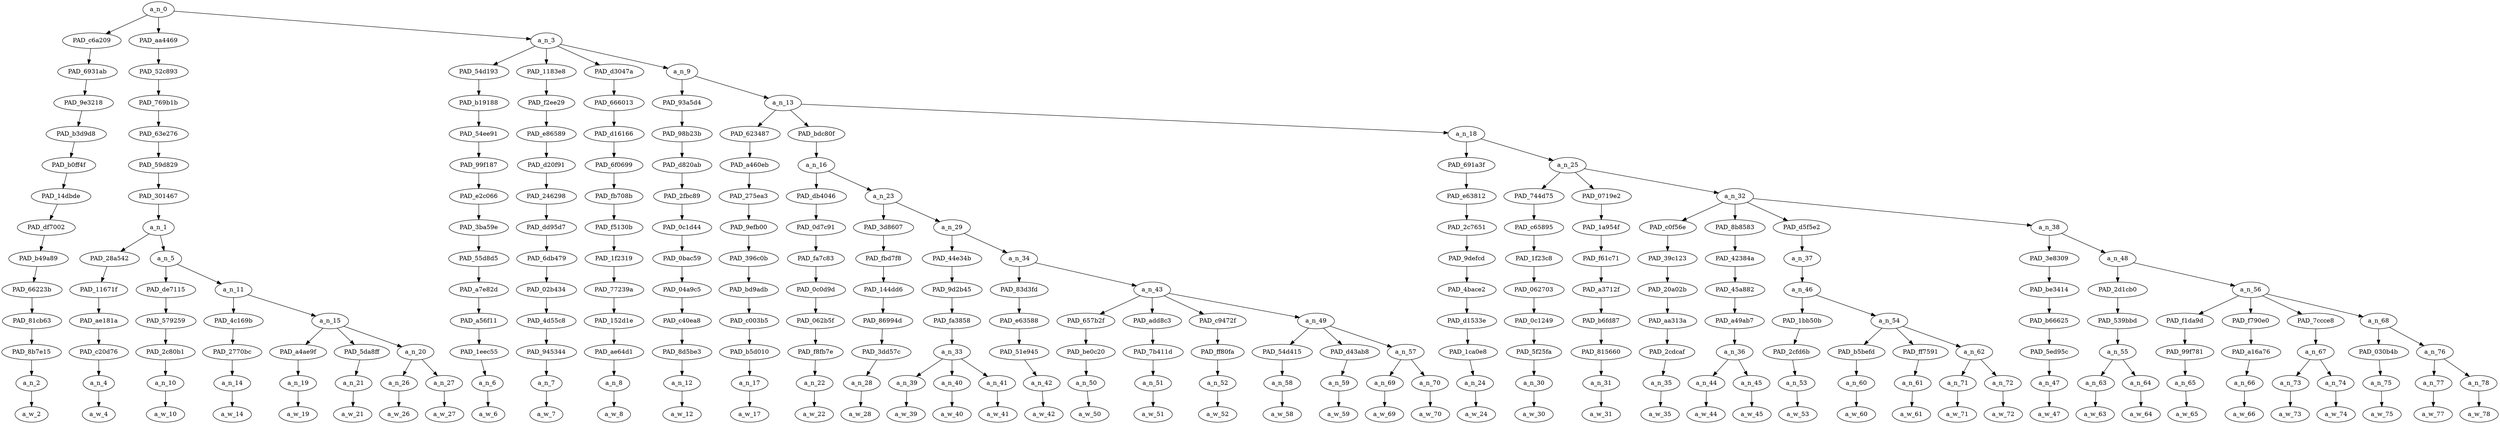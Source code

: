 strict digraph "" {
	a_n_0	[div_dir=1,
		index=0,
		level=13,
		pos="6.31541461709105,13!",
		text_span="[0, 1, 2, 3, 4, 5, 6, 7, 8, 9, 10, 11, 12, 13, 14, 15, 16, 17, 18, 19, 20, 21, 22, 23, 24, 25, 26, 27, 28, 29, 30, 31, 32, 33, 34, \
35, 36, 37, 38, 39, 40, 41, 42, 43, 44, 45, 46]",
		value=1.00000000];
	PAD_c6a209	[div_dir=1,
		index=1,
		level=12,
		pos="7.0,12!",
		text_span="[7]",
		value=0.01011405];
	a_n_0 -> PAD_c6a209;
	PAD_aa4469	[div_dir=1,
		index=0,
		level=12,
		pos="1.0625,12!",
		text_span="[0, 1, 2, 3, 4, 5, 6]",
		value=0.09661517];
	a_n_0 -> PAD_aa4469;
	a_n_3	[div_dir=1,
		index=2,
		level=12,
		pos="10.883743851273149,12!",
		text_span="[8, 9, 10, 11, 12, 13, 14, 15, 16, 17, 18, 19, 20, 21, 22, 23, 24, 25, 26, 27, 28, 29, 30, 31, 32, 33, 34, 35, 36, 37, 38, 39, 40, \
41, 42, 43, 44, 45, 46]",
		value=0.89291575];
	a_n_0 -> a_n_3;
	PAD_6931ab	[div_dir=1,
		index=1,
		level=11,
		pos="7.0,11!",
		text_span="[7]",
		value=0.01011405];
	PAD_c6a209 -> PAD_6931ab;
	PAD_9e3218	[div_dir=1,
		index=1,
		level=10,
		pos="7.0,10!",
		text_span="[7]",
		value=0.01011405];
	PAD_6931ab -> PAD_9e3218;
	PAD_b3d9d8	[div_dir=1,
		index=1,
		level=9,
		pos="7.0,9!",
		text_span="[7]",
		value=0.01011405];
	PAD_9e3218 -> PAD_b3d9d8;
	PAD_b0ff4f	[div_dir=1,
		index=1,
		level=8,
		pos="7.0,8!",
		text_span="[7]",
		value=0.01011405];
	PAD_b3d9d8 -> PAD_b0ff4f;
	PAD_14dbde	[div_dir=1,
		index=1,
		level=7,
		pos="7.0,7!",
		text_span="[7]",
		value=0.01011405];
	PAD_b0ff4f -> PAD_14dbde;
	PAD_df7002	[div_dir=1,
		index=1,
		level=6,
		pos="7.0,6!",
		text_span="[7]",
		value=0.01011405];
	PAD_14dbde -> PAD_df7002;
	PAD_b49a89	[div_dir=1,
		index=2,
		level=5,
		pos="7.0,5!",
		text_span="[7]",
		value=0.01011405];
	PAD_df7002 -> PAD_b49a89;
	PAD_66223b	[div_dir=1,
		index=3,
		level=4,
		pos="7.0,4!",
		text_span="[7]",
		value=0.01011405];
	PAD_b49a89 -> PAD_66223b;
	PAD_81cb63	[div_dir=1,
		index=4,
		level=3,
		pos="7.0,3!",
		text_span="[7]",
		value=0.01011405];
	PAD_66223b -> PAD_81cb63;
	PAD_8b7e15	[div_dir=1,
		index=6,
		level=2,
		pos="7.0,2!",
		text_span="[7]",
		value=0.01011405];
	PAD_81cb63 -> PAD_8b7e15;
	a_n_2	[div_dir=1,
		index=7,
		level=1,
		pos="7.0,1!",
		text_span="[7]",
		value=0.01011405];
	PAD_8b7e15 -> a_n_2;
	a_w_2	[div_dir=0,
		index=7,
		level=0,
		pos="7,0!",
		text_span="[7]",
		value=i];
	a_n_2 -> a_w_2;
	PAD_52c893	[div_dir=1,
		index=0,
		level=11,
		pos="1.0625,11!",
		text_span="[0, 1, 2, 3, 4, 5, 6]",
		value=0.09661517];
	PAD_aa4469 -> PAD_52c893;
	PAD_769b1b	[div_dir=1,
		index=0,
		level=10,
		pos="1.0625,10!",
		text_span="[0, 1, 2, 3, 4, 5, 6]",
		value=0.09661517];
	PAD_52c893 -> PAD_769b1b;
	PAD_63e276	[div_dir=1,
		index=0,
		level=9,
		pos="1.0625,9!",
		text_span="[0, 1, 2, 3, 4, 5, 6]",
		value=0.09661517];
	PAD_769b1b -> PAD_63e276;
	PAD_59d829	[div_dir=1,
		index=0,
		level=8,
		pos="1.0625,8!",
		text_span="[0, 1, 2, 3, 4, 5, 6]",
		value=0.09661517];
	PAD_63e276 -> PAD_59d829;
	PAD_301467	[div_dir=1,
		index=0,
		level=7,
		pos="1.0625,7!",
		text_span="[0, 1, 2, 3, 4, 5, 6]",
		value=0.09661517];
	PAD_59d829 -> PAD_301467;
	a_n_1	[div_dir=1,
		index=0,
		level=6,
		pos="1.0625,6!",
		text_span="[0, 1, 2, 3, 4, 5, 6]",
		value=0.09661517];
	PAD_301467 -> a_n_1;
	PAD_28a542	[div_dir=1,
		index=0,
		level=5,
		pos="0.0,5!",
		text_span="[0]",
		value=0.01796156];
	a_n_1 -> PAD_28a542;
	a_n_5	[div_dir=1,
		index=1,
		level=5,
		pos="2.125,5!",
		text_span="[1, 2, 3, 4, 5, 6]",
		value=0.07854945];
	a_n_1 -> a_n_5;
	PAD_11671f	[div_dir=1,
		index=0,
		level=4,
		pos="0.0,4!",
		text_span="[0]",
		value=0.01796156];
	PAD_28a542 -> PAD_11671f;
	PAD_ae181a	[div_dir=1,
		index=0,
		level=3,
		pos="0.0,3!",
		text_span="[0]",
		value=0.01796156];
	PAD_11671f -> PAD_ae181a;
	PAD_c20d76	[div_dir=1,
		index=0,
		level=2,
		pos="0.0,2!",
		text_span="[0]",
		value=0.01796156];
	PAD_ae181a -> PAD_c20d76;
	a_n_4	[div_dir=1,
		index=0,
		level=1,
		pos="0.0,1!",
		text_span="[0]",
		value=0.01796156];
	PAD_c20d76 -> a_n_4;
	a_w_4	[div_dir=0,
		index=0,
		level=0,
		pos="0,0!",
		text_span="[0]",
		value=if];
	a_n_4 -> a_w_4;
	PAD_de7115	[div_dir=1,
		index=1,
		level=4,
		pos="1.0,4!",
		text_span="[1]",
		value=0.01365808];
	a_n_5 -> PAD_de7115;
	a_n_11	[div_dir=1,
		index=2,
		level=4,
		pos="3.25,4!",
		text_span="[2, 3, 4, 5, 6]",
		value=0.06485224];
	a_n_5 -> a_n_11;
	PAD_579259	[div_dir=1,
		index=1,
		level=3,
		pos="1.0,3!",
		text_span="[1]",
		value=0.01365808];
	PAD_de7115 -> PAD_579259;
	PAD_2c80b1	[div_dir=1,
		index=1,
		level=2,
		pos="1.0,2!",
		text_span="[1]",
		value=0.01365808];
	PAD_579259 -> PAD_2c80b1;
	a_n_10	[div_dir=1,
		index=1,
		level=1,
		pos="1.0,1!",
		text_span="[1]",
		value=0.01365808];
	PAD_2c80b1 -> a_n_10;
	a_w_10	[div_dir=0,
		index=1,
		level=0,
		pos="1,0!",
		text_span="[1]",
		value=we];
	a_n_10 -> a_w_10;
	PAD_4c169b	[div_dir=-1,
		index=2,
		level=3,
		pos="2.0,3!",
		text_span="[2]",
		value=0.01074580];
	a_n_11 -> PAD_4c169b;
	a_n_15	[div_dir=1,
		index=3,
		level=3,
		pos="4.5,3!",
		text_span="[3, 4, 5, 6]",
		value=0.05408703];
	a_n_11 -> a_n_15;
	PAD_2770bc	[div_dir=-1,
		index=2,
		level=2,
		pos="2.0,2!",
		text_span="[2]",
		value=0.01074580];
	PAD_4c169b -> PAD_2770bc;
	a_n_14	[div_dir=-1,
		index=2,
		level=1,
		pos="2.0,1!",
		text_span="[2]",
		value=0.01074580];
	PAD_2770bc -> a_n_14;
	a_w_14	[div_dir=0,
		index=2,
		level=0,
		pos="2,0!",
		text_span="[2]",
		value=are];
	a_n_14 -> a_w_14;
	PAD_a4ae9f	[div_dir=-1,
		index=3,
		level=2,
		pos="3.0,2!",
		text_span="[3]",
		value=0.01058355];
	a_n_15 -> PAD_a4ae9f;
	PAD_5da8ff	[div_dir=1,
		index=5,
		level=2,
		pos="6.0,2!",
		text_span="[6]",
		value=0.01277163];
	a_n_15 -> PAD_5da8ff;
	a_n_20	[div_dir=1,
		index=4,
		level=2,
		pos="4.5,2!",
		text_span="[4, 5]",
		value=0.03069605];
	a_n_15 -> a_n_20;
	a_n_19	[div_dir=-1,
		index=3,
		level=1,
		pos="3.0,1!",
		text_span="[3]",
		value=0.01058355];
	PAD_a4ae9f -> a_n_19;
	a_w_19	[div_dir=0,
		index=3,
		level=0,
		pos="3,0!",
		text_span="[3]",
		value=being];
	a_n_19 -> a_w_19;
	a_n_21	[div_dir=1,
		index=6,
		level=1,
		pos="6.0,1!",
		text_span="[6]",
		value=0.01277163];
	PAD_5da8ff -> a_n_21;
	a_w_21	[div_dir=0,
		index=6,
		level=0,
		pos="6,0!",
		text_span="[6]",
		value=here];
	a_n_21 -> a_w_21;
	a_n_26	[div_dir=1,
		index=4,
		level=1,
		pos="4.0,1!",
		text_span="[4]",
		value=0.01516403];
	a_n_20 -> a_n_26;
	a_n_27	[div_dir=-1,
		index=5,
		level=1,
		pos="5.0,1!",
		text_span="[5]",
		value=0.01549703];
	a_n_20 -> a_n_27;
	a_w_26	[div_dir=0,
		index=4,
		level=0,
		pos="4,0!",
		text_span="[4]",
		value=brutally];
	a_n_26 -> a_w_26;
	a_w_27	[div_dir=0,
		index=5,
		level=0,
		pos="5,0!",
		text_span="[5]",
		value=honest];
	a_n_27 -> a_w_27;
	PAD_54d193	[div_dir=1,
		index=2,
		level=11,
		pos="8.0,11!",
		text_span="[8]",
		value=0.00999118];
	a_n_3 -> PAD_54d193;
	PAD_1183e8	[div_dir=-1,
		index=3,
		level=11,
		pos="9.0,11!",
		text_span="[9]",
		value=0.00921380];
	a_n_3 -> PAD_1183e8;
	PAD_d3047a	[div_dir=1,
		index=4,
		level=11,
		pos="10.0,11!",
		text_span="[10]",
		value=0.01514137];
	a_n_3 -> PAD_d3047a;
	a_n_9	[div_dir=1,
		index=5,
		level=11,
		pos="16.534975405092595,11!",
		text_span="[11, 12, 13, 14, 15, 16, 17, 18, 19, 20, 21, 22, 23, 24, 25, 26, 27, 28, 29, 30, 31, 32, 33, 34, 35, 36, 37, 38, 39, 40, 41, 42, \
43, 44, 45, 46]",
		value=0.85823149];
	a_n_3 -> a_n_9;
	PAD_b19188	[div_dir=1,
		index=2,
		level=10,
		pos="8.0,10!",
		text_span="[8]",
		value=0.00999118];
	PAD_54d193 -> PAD_b19188;
	PAD_54ee91	[div_dir=1,
		index=2,
		level=9,
		pos="8.0,9!",
		text_span="[8]",
		value=0.00999118];
	PAD_b19188 -> PAD_54ee91;
	PAD_99f187	[div_dir=1,
		index=2,
		level=8,
		pos="8.0,8!",
		text_span="[8]",
		value=0.00999118];
	PAD_54ee91 -> PAD_99f187;
	PAD_e2c066	[div_dir=1,
		index=2,
		level=7,
		pos="8.0,7!",
		text_span="[8]",
		value=0.00999118];
	PAD_99f187 -> PAD_e2c066;
	PAD_3ba59e	[div_dir=1,
		index=2,
		level=6,
		pos="8.0,6!",
		text_span="[8]",
		value=0.00999118];
	PAD_e2c066 -> PAD_3ba59e;
	PAD_55d8d5	[div_dir=1,
		index=3,
		level=5,
		pos="8.0,5!",
		text_span="[8]",
		value=0.00999118];
	PAD_3ba59e -> PAD_55d8d5;
	PAD_a7e82d	[div_dir=1,
		index=4,
		level=4,
		pos="8.0,4!",
		text_span="[8]",
		value=0.00999118];
	PAD_55d8d5 -> PAD_a7e82d;
	PAD_a56f11	[div_dir=1,
		index=5,
		level=3,
		pos="8.0,3!",
		text_span="[8]",
		value=0.00999118];
	PAD_a7e82d -> PAD_a56f11;
	PAD_1eec55	[div_dir=1,
		index=7,
		level=2,
		pos="8.0,2!",
		text_span="[8]",
		value=0.00999118];
	PAD_a56f11 -> PAD_1eec55;
	a_n_6	[div_dir=1,
		index=8,
		level=1,
		pos="8.0,1!",
		text_span="[8]",
		value=0.00999118];
	PAD_1eec55 -> a_n_6;
	a_w_6	[div_dir=0,
		index=8,
		level=0,
		pos="8,0!",
		text_span="[8]",
		value=am];
	a_n_6 -> a_w_6;
	PAD_f2ee29	[div_dir=-1,
		index=3,
		level=10,
		pos="9.0,10!",
		text_span="[9]",
		value=0.00921380];
	PAD_1183e8 -> PAD_f2ee29;
	PAD_e86589	[div_dir=-1,
		index=3,
		level=9,
		pos="9.0,9!",
		text_span="[9]",
		value=0.00921380];
	PAD_f2ee29 -> PAD_e86589;
	PAD_d20f91	[div_dir=-1,
		index=3,
		level=8,
		pos="9.0,8!",
		text_span="[9]",
		value=0.00921380];
	PAD_e86589 -> PAD_d20f91;
	PAD_246298	[div_dir=-1,
		index=3,
		level=7,
		pos="9.0,7!",
		text_span="[9]",
		value=0.00921380];
	PAD_d20f91 -> PAD_246298;
	PAD_dd95d7	[div_dir=-1,
		index=3,
		level=6,
		pos="9.0,6!",
		text_span="[9]",
		value=0.00921380];
	PAD_246298 -> PAD_dd95d7;
	PAD_6db479	[div_dir=-1,
		index=4,
		level=5,
		pos="9.0,5!",
		text_span="[9]",
		value=0.00921380];
	PAD_dd95d7 -> PAD_6db479;
	PAD_02b434	[div_dir=-1,
		index=5,
		level=4,
		pos="9.0,4!",
		text_span="[9]",
		value=0.00921380];
	PAD_6db479 -> PAD_02b434;
	PAD_4d55c8	[div_dir=-1,
		index=6,
		level=3,
		pos="9.0,3!",
		text_span="[9]",
		value=0.00921380];
	PAD_02b434 -> PAD_4d55c8;
	PAD_945344	[div_dir=-1,
		index=8,
		level=2,
		pos="9.0,2!",
		text_span="[9]",
		value=0.00921380];
	PAD_4d55c8 -> PAD_945344;
	a_n_7	[div_dir=-1,
		index=9,
		level=1,
		pos="9.0,1!",
		text_span="[9]",
		value=0.00921380];
	PAD_945344 -> a_n_7;
	a_w_7	[div_dir=0,
		index=9,
		level=0,
		pos="9,0!",
		text_span="[9]",
		value=not];
	a_n_7 -> a_w_7;
	PAD_666013	[div_dir=1,
		index=4,
		level=10,
		pos="10.0,10!",
		text_span="[10]",
		value=0.01514137];
	PAD_d3047a -> PAD_666013;
	PAD_d16166	[div_dir=1,
		index=4,
		level=9,
		pos="10.0,9!",
		text_span="[10]",
		value=0.01514137];
	PAD_666013 -> PAD_d16166;
	PAD_6f0699	[div_dir=1,
		index=4,
		level=8,
		pos="10.0,8!",
		text_span="[10]",
		value=0.01514137];
	PAD_d16166 -> PAD_6f0699;
	PAD_fb708b	[div_dir=1,
		index=4,
		level=7,
		pos="10.0,7!",
		text_span="[10]",
		value=0.01514137];
	PAD_6f0699 -> PAD_fb708b;
	PAD_f5130b	[div_dir=1,
		index=4,
		level=6,
		pos="10.0,6!",
		text_span="[10]",
		value=0.01514137];
	PAD_fb708b -> PAD_f5130b;
	PAD_1f2319	[div_dir=1,
		index=5,
		level=5,
		pos="10.0,5!",
		text_span="[10]",
		value=0.01514137];
	PAD_f5130b -> PAD_1f2319;
	PAD_77239a	[div_dir=1,
		index=6,
		level=4,
		pos="10.0,4!",
		text_span="[10]",
		value=0.01514137];
	PAD_1f2319 -> PAD_77239a;
	PAD_152d1e	[div_dir=1,
		index=7,
		level=3,
		pos="10.0,3!",
		text_span="[10]",
		value=0.01514137];
	PAD_77239a -> PAD_152d1e;
	PAD_ae64d1	[div_dir=1,
		index=9,
		level=2,
		pos="10.0,2!",
		text_span="[10]",
		value=0.01514137];
	PAD_152d1e -> PAD_ae64d1;
	a_n_8	[div_dir=1,
		index=10,
		level=1,
		pos="10.0,1!",
		text_span="[10]",
		value=0.01514137];
	PAD_ae64d1 -> a_n_8;
	a_w_8	[div_dir=0,
		index=10,
		level=0,
		pos="10,0!",
		text_span="[10]",
		value=pro];
	a_n_8 -> a_w_8;
	PAD_93a5d4	[div_dir=-1,
		index=5,
		level=10,
		pos="11.0,10!",
		text_span="[11]",
		value=0.01393358];
	a_n_9 -> PAD_93a5d4;
	a_n_13	[div_dir=1,
		index=6,
		level=10,
		pos="22.069950810185187,10!",
		text_span="[12, 13, 14, 15, 16, 17, 18, 19, 20, 21, 22, 23, 24, 25, 26, 27, 28, 29, 30, 31, 32, 33, 34, 35, 36, 37, 38, 39, 40, 41, 42, 43, \
44, 45, 46]",
		value=0.84395179];
	a_n_9 -> a_n_13;
	PAD_98b23b	[div_dir=-1,
		index=5,
		level=9,
		pos="11.0,9!",
		text_span="[11]",
		value=0.01393358];
	PAD_93a5d4 -> PAD_98b23b;
	PAD_d820ab	[div_dir=-1,
		index=5,
		level=8,
		pos="11.0,8!",
		text_span="[11]",
		value=0.01393358];
	PAD_98b23b -> PAD_d820ab;
	PAD_2fbc89	[div_dir=-1,
		index=5,
		level=7,
		pos="11.0,7!",
		text_span="[11]",
		value=0.01393358];
	PAD_d820ab -> PAD_2fbc89;
	PAD_0c1d44	[div_dir=-1,
		index=5,
		level=6,
		pos="11.0,6!",
		text_span="[11]",
		value=0.01393358];
	PAD_2fbc89 -> PAD_0c1d44;
	PAD_0bac59	[div_dir=-1,
		index=6,
		level=5,
		pos="11.0,5!",
		text_span="[11]",
		value=0.01393358];
	PAD_0c1d44 -> PAD_0bac59;
	PAD_04a9c5	[div_dir=-1,
		index=7,
		level=4,
		pos="11.0,4!",
		text_span="[11]",
		value=0.01393358];
	PAD_0bac59 -> PAD_04a9c5;
	PAD_c40ea8	[div_dir=-1,
		index=8,
		level=3,
		pos="11.0,3!",
		text_span="[11]",
		value=0.01393358];
	PAD_04a9c5 -> PAD_c40ea8;
	PAD_8d5be3	[div_dir=-1,
		index=10,
		level=2,
		pos="11.0,2!",
		text_span="[11]",
		value=0.01393358];
	PAD_c40ea8 -> PAD_8d5be3;
	a_n_12	[div_dir=-1,
		index=11,
		level=1,
		pos="11.0,1!",
		text_span="[11]",
		value=0.01393358];
	PAD_8d5be3 -> a_n_12;
	a_w_12	[div_dir=0,
		index=11,
		level=0,
		pos="11,0!",
		text_span="[11]",
		value=because];
	a_n_12 -> a_w_12;
	PAD_623487	[div_dir=1,
		index=7,
		level=9,
		pos="25.0,9!",
		text_span="[25]",
		value=0.01789057];
	a_n_13 -> PAD_623487;
	PAD_bdc80f	[div_dir=1,
		index=6,
		level=9,
		pos="13.575520833333332,9!",
		text_span="[12, 13, 14, 15, 16, 17, 18, 19, 20, 21, 22, 23, 24]",
		value=0.51346230];
	a_n_13 -> PAD_bdc80f;
	a_n_18	[div_dir=1,
		index=8,
		level=9,
		pos="27.63433159722222,9!",
		text_span="[26, 27, 28, 29, 30, 31, 32, 33, 34, 35, 36, 37, 38, 39, 40, 41, 42, 43, 44, 45, 46]",
		value=0.31224587];
	a_n_13 -> a_n_18;
	PAD_a460eb	[div_dir=1,
		index=7,
		level=8,
		pos="25.0,8!",
		text_span="[25]",
		value=0.01789057];
	PAD_623487 -> PAD_a460eb;
	PAD_275ea3	[div_dir=1,
		index=8,
		level=7,
		pos="25.0,7!",
		text_span="[25]",
		value=0.01789057];
	PAD_a460eb -> PAD_275ea3;
	PAD_9efb00	[div_dir=1,
		index=9,
		level=6,
		pos="25.0,6!",
		text_span="[25]",
		value=0.01789057];
	PAD_275ea3 -> PAD_9efb00;
	PAD_396c0b	[div_dir=1,
		index=11,
		level=5,
		pos="25.0,5!",
		text_span="[25]",
		value=0.01789057];
	PAD_9efb00 -> PAD_396c0b;
	PAD_bd9adb	[div_dir=1,
		index=13,
		level=4,
		pos="25.0,4!",
		text_span="[25]",
		value=0.01789057];
	PAD_396c0b -> PAD_bd9adb;
	PAD_c003b5	[div_dir=1,
		index=17,
		level=3,
		pos="25.0,3!",
		text_span="[25]",
		value=0.01789057];
	PAD_bd9adb -> PAD_c003b5;
	PAD_b5d010	[div_dir=1,
		index=21,
		level=2,
		pos="25.0,2!",
		text_span="[25]",
		value=0.01789057];
	PAD_c003b5 -> PAD_b5d010;
	a_n_17	[div_dir=1,
		index=25,
		level=1,
		pos="25.0,1!",
		text_span="[25]",
		value=0.01789057];
	PAD_b5d010 -> a_n_17;
	a_w_17	[div_dir=0,
		index=25,
		level=0,
		pos="25,0!",
		text_span="[25]",
		value=and];
	a_n_17 -> a_w_17;
	a_n_16	[div_dir=1,
		index=6,
		level=8,
		pos="13.575520833333332,8!",
		text_span="[12, 13, 14, 15, 16, 17, 18, 19, 20, 21, 22, 23, 24]",
		value=0.51346230];
	PAD_bdc80f -> a_n_16;
	PAD_db4046	[div_dir=1,
		index=6,
		level=7,
		pos="12.0,7!",
		text_span="[12]",
		value=0.02951968];
	a_n_16 -> PAD_db4046;
	a_n_23	[div_dir=1,
		index=7,
		level=7,
		pos="15.151041666666666,7!",
		text_span="[13, 14, 15, 16, 17, 18, 19, 20, 21, 22, 23, 24]",
		value=0.48359461];
	a_n_16 -> a_n_23;
	PAD_0d7c91	[div_dir=1,
		index=6,
		level=6,
		pos="12.0,6!",
		text_span="[12]",
		value=0.02951968];
	PAD_db4046 -> PAD_0d7c91;
	PAD_fa7c83	[div_dir=1,
		index=7,
		level=5,
		pos="12.0,5!",
		text_span="[12]",
		value=0.02951968];
	PAD_0d7c91 -> PAD_fa7c83;
	PAD_0c0d9d	[div_dir=1,
		index=8,
		level=4,
		pos="12.0,4!",
		text_span="[12]",
		value=0.02951968];
	PAD_fa7c83 -> PAD_0c0d9d;
	PAD_062b5f	[div_dir=1,
		index=9,
		level=3,
		pos="12.0,3!",
		text_span="[12]",
		value=0.02951968];
	PAD_0c0d9d -> PAD_062b5f;
	PAD_f8fb7e	[div_dir=1,
		index=11,
		level=2,
		pos="12.0,2!",
		text_span="[12]",
		value=0.02951968];
	PAD_062b5f -> PAD_f8fb7e;
	a_n_22	[div_dir=1,
		index=12,
		level=1,
		pos="12.0,1!",
		text_span="[12]",
		value=0.02951968];
	PAD_f8fb7e -> a_n_22;
	a_w_22	[div_dir=0,
		index=12,
		level=0,
		pos="12,0!",
		text_span="[12]",
		value="<user>"];
	a_n_22 -> a_w_22;
	PAD_3d8607	[div_dir=-1,
		index=7,
		level=6,
		pos="13.0,6!",
		text_span="[13]",
		value=0.01153987];
	a_n_23 -> PAD_3d8607;
	a_n_29	[div_dir=1,
		index=8,
		level=6,
		pos="17.302083333333332,6!",
		text_span="[14, 15, 16, 17, 18, 19, 20, 21, 22, 23, 24]",
		value=0.47171528];
	a_n_23 -> a_n_29;
	PAD_fbd7f8	[div_dir=-1,
		index=8,
		level=5,
		pos="13.0,5!",
		text_span="[13]",
		value=0.01153987];
	PAD_3d8607 -> PAD_fbd7f8;
	PAD_144dd6	[div_dir=-1,
		index=9,
		level=4,
		pos="13.0,4!",
		text_span="[13]",
		value=0.01153987];
	PAD_fbd7f8 -> PAD_144dd6;
	PAD_86994d	[div_dir=-1,
		index=10,
		level=3,
		pos="13.0,3!",
		text_span="[13]",
		value=0.01153987];
	PAD_144dd6 -> PAD_86994d;
	PAD_3dd57c	[div_dir=-1,
		index=12,
		level=2,
		pos="13.0,2!",
		text_span="[13]",
		value=0.01153987];
	PAD_86994d -> PAD_3dd57c;
	a_n_28	[div_dir=-1,
		index=13,
		level=1,
		pos="13.0,1!",
		text_span="[13]",
		value=0.01153987];
	PAD_3dd57c -> a_n_28;
	a_w_28	[div_dir=0,
		index=13,
		level=0,
		pos="13,0!",
		text_span="[13]",
		value=is];
	a_n_28 -> a_w_28;
	PAD_44e34b	[div_dir=1,
		index=9,
		level=5,
		pos="15.0,5!",
		text_span="[14, 15, 16]",
		value=0.09611412];
	a_n_29 -> PAD_44e34b;
	a_n_34	[div_dir=1,
		index=10,
		level=5,
		pos="19.604166666666664,5!",
		text_span="[17, 18, 19, 20, 21, 22, 23, 24]",
		value=0.37524271];
	a_n_29 -> a_n_34;
	PAD_9d2b45	[div_dir=1,
		index=10,
		level=4,
		pos="15.0,4!",
		text_span="[14, 15, 16]",
		value=0.09611412];
	PAD_44e34b -> PAD_9d2b45;
	PAD_fa3858	[div_dir=1,
		index=11,
		level=3,
		pos="15.0,3!",
		text_span="[14, 15, 16]",
		value=0.09611412];
	PAD_9d2b45 -> PAD_fa3858;
	a_n_33	[div_dir=1,
		index=13,
		level=2,
		pos="15.0,2!",
		text_span="[14, 15, 16]",
		value=0.09611412];
	PAD_fa3858 -> a_n_33;
	a_n_39	[div_dir=-1,
		index=14,
		level=1,
		pos="14.0,1!",
		text_span="[14]",
		value=0.01310478];
	a_n_33 -> a_n_39;
	a_n_40	[div_dir=1,
		index=15,
		level=1,
		pos="15.0,1!",
		text_span="[15]",
		value=0.06396995];
	a_n_33 -> a_n_40;
	a_n_41	[div_dir=1,
		index=16,
		level=1,
		pos="16.0,1!",
		text_span="[16]",
		value=0.01888536];
	a_n_33 -> a_n_41;
	a_w_39	[div_dir=0,
		index=14,
		level=0,
		pos="14,0!",
		text_span="[14]",
		value=a];
	a_n_39 -> a_w_39;
	a_w_40	[div_dir=0,
		index=15,
		level=0,
		pos="15,0!",
		text_span="[15]",
		value=scumbag];
	a_n_40 -> a_w_40;
	a_w_41	[div_dir=0,
		index=16,
		level=0,
		pos="16,0!",
		text_span="[16]",
		value=piece];
	a_n_41 -> a_w_41;
	PAD_83d3fd	[div_dir=1,
		index=11,
		level=4,
		pos="17.0,4!",
		text_span="[17]",
		value=0.01589312];
	a_n_34 -> PAD_83d3fd;
	a_n_43	[div_dir=1,
		index=12,
		level=4,
		pos="22.208333333333332,4!",
		text_span="[18, 19, 20, 21, 22, 23, 24]",
		value=0.35902044];
	a_n_34 -> a_n_43;
	PAD_e63588	[div_dir=1,
		index=12,
		level=3,
		pos="17.0,3!",
		text_span="[17]",
		value=0.01589312];
	PAD_83d3fd -> PAD_e63588;
	PAD_51e945	[div_dir=1,
		index=14,
		level=2,
		pos="17.0,2!",
		text_span="[17]",
		value=0.01589312];
	PAD_e63588 -> PAD_51e945;
	a_n_42	[div_dir=1,
		index=17,
		level=1,
		pos="17.0,1!",
		text_span="[17]",
		value=0.01589312];
	PAD_51e945 -> a_n_42;
	a_w_42	[div_dir=0,
		index=17,
		level=0,
		pos="17,0!",
		text_span="[17]",
		value=of];
	a_n_42 -> a_w_42;
	PAD_657b2f	[div_dir=1,
		index=14,
		level=3,
		pos="22.0,3!",
		text_span="[22]",
		value=0.02454186];
	a_n_43 -> PAD_657b2f;
	PAD_add8c3	[div_dir=-1,
		index=15,
		level=3,
		pos="23.0,3!",
		text_span="[23]",
		value=0.03627065];
	a_n_43 -> PAD_add8c3;
	PAD_c9472f	[div_dir=1,
		index=16,
		level=3,
		pos="24.0,3!",
		text_span="[24]",
		value=0.14072877];
	a_n_43 -> PAD_c9472f;
	a_n_49	[div_dir=1,
		index=13,
		level=3,
		pos="19.833333333333332,3!",
		text_span="[18, 19, 20, 21]",
		value=0.15714826];
	a_n_43 -> a_n_49;
	PAD_be0c20	[div_dir=1,
		index=18,
		level=2,
		pos="22.0,2!",
		text_span="[22]",
		value=0.02454186];
	PAD_657b2f -> PAD_be0c20;
	a_n_50	[div_dir=1,
		index=22,
		level=1,
		pos="22.0,1!",
		text_span="[22]",
		value=0.02454186];
	PAD_be0c20 -> a_n_50;
	a_w_50	[div_dir=0,
		index=22,
		level=0,
		pos="22,0!",
		text_span="[22]",
		value=arrogant];
	a_n_50 -> a_w_50;
	PAD_7b411d	[div_dir=-1,
		index=19,
		level=2,
		pos="23.0,2!",
		text_span="[23]",
		value=0.03627065];
	PAD_add8c3 -> PAD_7b411d;
	a_n_51	[div_dir=-1,
		index=23,
		level=1,
		pos="23.0,1!",
		text_span="[23]",
		value=0.03627065];
	PAD_7b411d -> a_n_51;
	a_w_51	[div_dir=0,
		index=23,
		level=0,
		pos="23,0!",
		text_span="[23]",
		value=entitled];
	a_n_51 -> a_w_51;
	PAD_ff80fa	[div_dir=1,
		index=20,
		level=2,
		pos="24.0,2!",
		text_span="[24]",
		value=0.14072877];
	PAD_c9472f -> PAD_ff80fa;
	a_n_52	[div_dir=1,
		index=24,
		level=1,
		pos="24.0,1!",
		text_span="[24]",
		value=0.14072877];
	PAD_ff80fa -> a_n_52;
	a_w_52	[div_dir=0,
		index=24,
		level=0,
		pos="24,0!",
		text_span="[24]",
		value=shitskin];
	a_n_52 -> a_w_52;
	PAD_54d415	[div_dir=1,
		index=16,
		level=2,
		pos="20.0,2!",
		text_span="[20]",
		value=0.06253532];
	a_n_49 -> PAD_54d415;
	PAD_d43ab8	[div_dir=1,
		index=17,
		level=2,
		pos="21.0,2!",
		text_span="[21]",
		value=0.02486834];
	a_n_49 -> PAD_d43ab8;
	a_n_57	[div_dir=1,
		index=15,
		level=2,
		pos="18.5,2!",
		text_span="[18, 19]",
		value=0.06958795];
	a_n_49 -> a_n_57;
	a_n_58	[div_dir=1,
		index=20,
		level=1,
		pos="20.0,1!",
		text_span="[20]",
		value=0.06253532];
	PAD_54d415 -> a_n_58;
	a_w_58	[div_dir=0,
		index=20,
		level=0,
		pos="20,0!",
		text_span="[20]",
		value=anzari];
	a_n_58 -> a_w_58;
	a_n_59	[div_dir=1,
		index=21,
		level=1,
		pos="21.0,1!",
		text_span="[21]",
		value=0.02486834];
	PAD_d43ab8 -> a_n_59;
	a_w_59	[div_dir=0,
		index=21,
		level=0,
		pos="21,0!",
		text_span="[21]",
		value=type];
	a_n_59 -> a_w_59;
	a_n_69	[div_dir=1,
		index=18,
		level=1,
		pos="18.0,1!",
		text_span="[18]",
		value=0.03278483];
	a_n_57 -> a_n_69;
	a_n_70	[div_dir=-1,
		index=19,
		level=1,
		pos="19.0,1!",
		text_span="[19]",
		value=0.03671761];
	a_n_57 -> a_n_70;
	a_w_69	[div_dir=0,
		index=18,
		level=0,
		pos="18,0!",
		text_span="[18]",
		value=shit];
	a_n_69 -> a_w_69;
	a_w_70	[div_dir=0,
		index=19,
		level=0,
		pos="19,0!",
		text_span="[19]",
		value=aziz];
	a_n_70 -> a_w_70;
	PAD_691a3f	[div_dir=1,
		index=8,
		level=8,
		pos="26.0,8!",
		text_span="[26]",
		value=0.01490303];
	a_n_18 -> PAD_691a3f;
	a_n_25	[div_dir=1,
		index=9,
		level=8,
		pos="29.268663194444443,8!",
		text_span="[27, 28, 29, 30, 31, 32, 33, 34, 35, 36, 37, 38, 39, 40, 41, 42, 43, 44, 45, 46]",
		value=0.29717549];
	a_n_18 -> a_n_25;
	PAD_e63812	[div_dir=1,
		index=9,
		level=7,
		pos="26.0,7!",
		text_span="[26]",
		value=0.01490303];
	PAD_691a3f -> PAD_e63812;
	PAD_2c7651	[div_dir=1,
		index=10,
		level=6,
		pos="26.0,6!",
		text_span="[26]",
		value=0.01490303];
	PAD_e63812 -> PAD_2c7651;
	PAD_9defcd	[div_dir=1,
		index=12,
		level=5,
		pos="26.0,5!",
		text_span="[26]",
		value=0.01490303];
	PAD_2c7651 -> PAD_9defcd;
	PAD_4bace2	[div_dir=1,
		index=14,
		level=4,
		pos="26.0,4!",
		text_span="[26]",
		value=0.01490303];
	PAD_9defcd -> PAD_4bace2;
	PAD_d1533e	[div_dir=1,
		index=18,
		level=3,
		pos="26.0,3!",
		text_span="[26]",
		value=0.01490303];
	PAD_4bace2 -> PAD_d1533e;
	PAD_1ca0e8	[div_dir=1,
		index=22,
		level=2,
		pos="26.0,2!",
		text_span="[26]",
		value=0.01490303];
	PAD_d1533e -> PAD_1ca0e8;
	a_n_24	[div_dir=1,
		index=26,
		level=1,
		pos="26.0,1!",
		text_span="[26]",
		value=0.01490303];
	PAD_1ca0e8 -> a_n_24;
	a_w_24	[div_dir=0,
		index=26,
		level=0,
		pos="26,0!",
		text_span="[26]",
		value=i1];
	a_n_24 -> a_w_24;
	PAD_744d75	[div_dir=1,
		index=10,
		level=7,
		pos="27.0,7!",
		text_span="[27]",
		value=0.01064056];
	a_n_25 -> PAD_744d75;
	PAD_0719e2	[div_dir=-1,
		index=11,
		level=7,
		pos="28.0,7!",
		text_span="[28]",
		value=0.01075915];
	a_n_25 -> PAD_0719e2;
	a_n_32	[div_dir=1,
		index=12,
		level=7,
		pos="32.80598958333333,7!",
		text_span="[29, 30, 31, 32, 33, 34, 35, 36, 37, 38, 39, 40, 41, 42, 43, 44, 45, 46]",
		value=0.27560989];
	a_n_25 -> a_n_32;
	PAD_c65895	[div_dir=1,
		index=11,
		level=6,
		pos="27.0,6!",
		text_span="[27]",
		value=0.01064056];
	PAD_744d75 -> PAD_c65895;
	PAD_1f23c8	[div_dir=1,
		index=13,
		level=5,
		pos="27.0,5!",
		text_span="[27]",
		value=0.01064056];
	PAD_c65895 -> PAD_1f23c8;
	PAD_062703	[div_dir=1,
		index=15,
		level=4,
		pos="27.0,4!",
		text_span="[27]",
		value=0.01064056];
	PAD_1f23c8 -> PAD_062703;
	PAD_0c1249	[div_dir=1,
		index=19,
		level=3,
		pos="27.0,3!",
		text_span="[27]",
		value=0.01064056];
	PAD_062703 -> PAD_0c1249;
	PAD_5f25fa	[div_dir=1,
		index=23,
		level=2,
		pos="27.0,2!",
		text_span="[27]",
		value=0.01064056];
	PAD_0c1249 -> PAD_5f25fa;
	a_n_30	[div_dir=1,
		index=27,
		level=1,
		pos="27.0,1!",
		text_span="[27]",
		value=0.01064056];
	PAD_5f25fa -> a_n_30;
	a_w_30	[div_dir=0,
		index=27,
		level=0,
		pos="27,0!",
		text_span="[27]",
		value=would];
	a_n_30 -> a_w_30;
	PAD_1a954f	[div_dir=-1,
		index=12,
		level=6,
		pos="28.0,6!",
		text_span="[28]",
		value=0.01075915];
	PAD_0719e2 -> PAD_1a954f;
	PAD_f61c71	[div_dir=-1,
		index=14,
		level=5,
		pos="28.0,5!",
		text_span="[28]",
		value=0.01075915];
	PAD_1a954f -> PAD_f61c71;
	PAD_a3712f	[div_dir=-1,
		index=16,
		level=4,
		pos="28.0,4!",
		text_span="[28]",
		value=0.01075915];
	PAD_f61c71 -> PAD_a3712f;
	PAD_b6fd87	[div_dir=-1,
		index=20,
		level=3,
		pos="28.0,3!",
		text_span="[28]",
		value=0.01075915];
	PAD_a3712f -> PAD_b6fd87;
	PAD_815660	[div_dir=-1,
		index=24,
		level=2,
		pos="28.0,2!",
		text_span="[28]",
		value=0.01075915];
	PAD_b6fd87 -> PAD_815660;
	a_n_31	[div_dir=-1,
		index=28,
		level=1,
		pos="28.0,1!",
		text_span="[28]",
		value=0.01075915];
	PAD_815660 -> a_n_31;
	a_w_31	[div_dir=0,
		index=28,
		level=0,
		pos="28,0!",
		text_span="[28]",
		value=not1];
	a_n_31 -> a_w_31;
	PAD_c0f56e	[div_dir=1,
		index=13,
		level=6,
		pos="29.0,6!",
		text_span="[29]",
		value=0.01484482];
	a_n_32 -> PAD_c0f56e;
	PAD_8b8583	[div_dir=1,
		index=14,
		level=6,
		pos="30.5,6!",
		text_span="[30, 31]",
		value=0.02164193];
	a_n_32 -> PAD_8b8583;
	PAD_d5f5e2	[div_dir=1,
		index=15,
		level=6,
		pos="33.08333333333333,6!",
		text_span="[32, 33, 34, 35, 36]",
		value=0.06561776];
	a_n_32 -> PAD_d5f5e2;
	a_n_38	[div_dir=1,
		index=16,
		level=6,
		pos="38.640625,6!",
		text_span="[37, 38, 39, 40, 41, 42, 43, 44, 45, 46]",
		value=0.17333271];
	a_n_32 -> a_n_38;
	PAD_39c123	[div_dir=1,
		index=15,
		level=5,
		pos="29.0,5!",
		text_span="[29]",
		value=0.01484482];
	PAD_c0f56e -> PAD_39c123;
	PAD_20a02b	[div_dir=1,
		index=17,
		level=4,
		pos="29.0,4!",
		text_span="[29]",
		value=0.01484482];
	PAD_39c123 -> PAD_20a02b;
	PAD_aa313a	[div_dir=1,
		index=21,
		level=3,
		pos="29.0,3!",
		text_span="[29]",
		value=0.01484482];
	PAD_20a02b -> PAD_aa313a;
	PAD_2cdcaf	[div_dir=1,
		index=25,
		level=2,
		pos="29.0,2!",
		text_span="[29]",
		value=0.01484482];
	PAD_aa313a -> PAD_2cdcaf;
	a_n_35	[div_dir=1,
		index=29,
		level=1,
		pos="29.0,1!",
		text_span="[29]",
		value=0.01484482];
	PAD_2cdcaf -> a_n_35;
	a_w_35	[div_dir=0,
		index=29,
		level=0,
		pos="29,0!",
		text_span="[29]",
		value=piss];
	a_n_35 -> a_w_35;
	PAD_42384a	[div_dir=1,
		index=16,
		level=5,
		pos="30.5,5!",
		text_span="[30, 31]",
		value=0.02164193];
	PAD_8b8583 -> PAD_42384a;
	PAD_45a882	[div_dir=1,
		index=18,
		level=4,
		pos="30.5,4!",
		text_span="[30, 31]",
		value=0.02164193];
	PAD_42384a -> PAD_45a882;
	PAD_a49ab7	[div_dir=1,
		index=22,
		level=3,
		pos="30.5,3!",
		text_span="[30, 31]",
		value=0.02164193];
	PAD_45a882 -> PAD_a49ab7;
	a_n_36	[div_dir=1,
		index=26,
		level=2,
		pos="30.5,2!",
		text_span="[30, 31]",
		value=0.02164193];
	PAD_a49ab7 -> a_n_36;
	a_n_44	[div_dir=1,
		index=30,
		level=1,
		pos="30.0,1!",
		text_span="[30]",
		value=0.01016735];
	a_n_36 -> a_n_44;
	a_n_45	[div_dir=1,
		index=31,
		level=1,
		pos="31.0,1!",
		text_span="[31]",
		value=0.01142408];
	a_n_36 -> a_n_45;
	a_w_44	[div_dir=0,
		index=30,
		level=0,
		pos="30,0!",
		text_span="[30]",
		value=on];
	a_n_44 -> a_w_44;
	a_w_45	[div_dir=0,
		index=31,
		level=0,
		pos="31,0!",
		text_span="[31]",
		value=him];
	a_n_45 -> a_w_45;
	a_n_37	[div_dir=1,
		index=17,
		level=5,
		pos="33.08333333333333,5!",
		text_span="[32, 33, 34, 35, 36]",
		value=0.06561776];
	PAD_d5f5e2 -> a_n_37;
	a_n_46	[div_dir=1,
		index=19,
		level=4,
		pos="33.08333333333333,4!",
		text_span="[32, 33, 34, 35, 36]",
		value=0.06555309];
	a_n_37 -> a_n_46;
	PAD_1bb50b	[div_dir=1,
		index=23,
		level=3,
		pos="32.0,3!",
		text_span="[32]",
		value=0.02106213];
	a_n_46 -> PAD_1bb50b;
	a_n_54	[div_dir=1,
		index=24,
		level=3,
		pos="34.166666666666664,3!",
		text_span="[33, 34, 35, 36]",
		value=0.04442629];
	a_n_46 -> a_n_54;
	PAD_2cfd6b	[div_dir=1,
		index=27,
		level=2,
		pos="32.0,2!",
		text_span="[32]",
		value=0.02106213];
	PAD_1bb50b -> PAD_2cfd6b;
	a_n_53	[div_dir=1,
		index=32,
		level=1,
		pos="32.0,1!",
		text_span="[32]",
		value=0.02106213];
	PAD_2cfd6b -> a_n_53;
	a_w_53	[div_dir=0,
		index=32,
		level=0,
		pos="32,0!",
		text_span="[32]",
		value=to];
	a_n_53 -> a_w_53;
	PAD_b5befd	[div_dir=1,
		index=28,
		level=2,
		pos="33.0,2!",
		text_span="[33]",
		value=0.01080761];
	a_n_54 -> PAD_b5befd;
	PAD_ff7591	[div_dir=1,
		index=29,
		level=2,
		pos="34.0,2!",
		text_span="[34]",
		value=0.00964846];
	a_n_54 -> PAD_ff7591;
	a_n_62	[div_dir=1,
		index=30,
		level=2,
		pos="35.5,2!",
		text_span="[35, 36]",
		value=0.02392668];
	a_n_54 -> a_n_62;
	a_n_60	[div_dir=1,
		index=33,
		level=1,
		pos="33.0,1!",
		text_span="[33]",
		value=0.01080761];
	PAD_b5befd -> a_n_60;
	a_w_60	[div_dir=0,
		index=33,
		level=0,
		pos="33,0!",
		text_span="[33]",
		value=put];
	a_n_60 -> a_w_60;
	a_n_61	[div_dir=1,
		index=34,
		level=1,
		pos="34.0,1!",
		text_span="[34]",
		value=0.00964846];
	PAD_ff7591 -> a_n_61;
	a_w_61	[div_dir=0,
		index=34,
		level=0,
		pos="34,0!",
		text_span="[34]",
		value=out];
	a_n_61 -> a_w_61;
	a_n_71	[div_dir=1,
		index=35,
		level=1,
		pos="35.0,1!",
		text_span="[35]",
		value=0.01040411];
	a_n_62 -> a_n_71;
	a_n_72	[div_dir=1,
		index=36,
		level=1,
		pos="36.0,1!",
		text_span="[36]",
		value=0.01349340];
	a_n_62 -> a_n_72;
	a_w_71	[div_dir=0,
		index=35,
		level=0,
		pos="35,0!",
		text_span="[35]",
		value=a1];
	a_n_71 -> a_w_71;
	a_w_72	[div_dir=0,
		index=36,
		level=0,
		pos="36,0!",
		text_span="[36]",
		value=fire];
	a_n_72 -> a_w_72;
	PAD_3e8309	[div_dir=1,
		index=18,
		level=5,
		pos="37.0,5!",
		text_span="[37]",
		value=0.01108765];
	a_n_38 -> PAD_3e8309;
	a_n_48	[div_dir=1,
		index=19,
		level=5,
		pos="40.28125,5!",
		text_span="[38, 39, 40, 41, 42, 43, 44, 45, 46]",
		value=0.16208833];
	a_n_38 -> a_n_48;
	PAD_be3414	[div_dir=1,
		index=20,
		level=4,
		pos="37.0,4!",
		text_span="[37]",
		value=0.01108765];
	PAD_3e8309 -> PAD_be3414;
	PAD_b66625	[div_dir=1,
		index=25,
		level=3,
		pos="37.0,3!",
		text_span="[37]",
		value=0.01108765];
	PAD_be3414 -> PAD_b66625;
	PAD_5ed95c	[div_dir=1,
		index=31,
		level=2,
		pos="37.0,2!",
		text_span="[37]",
		value=0.01108765];
	PAD_b66625 -> PAD_5ed95c;
	a_n_47	[div_dir=1,
		index=37,
		level=1,
		pos="37.0,1!",
		text_span="[37]",
		value=0.01108765];
	PAD_5ed95c -> a_n_47;
	a_w_47	[div_dir=0,
		index=37,
		level=0,
		pos="37,0!",
		text_span="[37]",
		value=so];
	a_n_47 -> a_w_47;
	PAD_2d1cb0	[div_dir=1,
		index=21,
		level=4,
		pos="38.5,4!",
		text_span="[38, 39]",
		value=0.04839263];
	a_n_48 -> PAD_2d1cb0;
	a_n_56	[div_dir=1,
		index=22,
		level=4,
		pos="42.0625,4!",
		text_span="[40, 41, 42, 43, 44, 45, 46]",
		value=0.11354904];
	a_n_48 -> a_n_56;
	PAD_539bbd	[div_dir=1,
		index=26,
		level=3,
		pos="38.5,3!",
		text_span="[38, 39]",
		value=0.04839263];
	PAD_2d1cb0 -> PAD_539bbd;
	a_n_55	[div_dir=1,
		index=32,
		level=2,
		pos="38.5,2!",
		text_span="[38, 39]",
		value=0.04839263];
	PAD_539bbd -> a_n_55;
	a_n_63	[div_dir=1,
		index=38,
		level=1,
		pos="38.0,1!",
		text_span="[38]",
		value=0.01571218];
	a_n_55 -> a_n_63;
	a_n_64	[div_dir=1,
		index=39,
		level=1,
		pos="39.0,1!",
		text_span="[39]",
		value=0.03260868];
	a_n_55 -> a_n_64;
	a_w_63	[div_dir=0,
		index=38,
		level=0,
		pos="38,0!",
		text_span="[38]",
		value=mr];
	a_n_63 -> a_w_63;
	a_w_64	[div_dir=0,
		index=39,
		level=0,
		pos="39,0!",
		text_span="[39]",
		value=torba];
	a_n_64 -> a_w_64;
	PAD_f1da9d	[div_dir=1,
		index=27,
		level=3,
		pos="40.0,3!",
		text_span="[40]",
		value=0.01705116];
	a_n_56 -> PAD_f1da9d;
	PAD_f790e0	[div_dir=1,
		index=28,
		level=3,
		pos="41.0,3!",
		text_span="[41]",
		value=0.01334110];
	a_n_56 -> PAD_f790e0;
	PAD_7ccce8	[div_dir=-1,
		index=29,
		level=3,
		pos="42.5,3!",
		text_span="[42, 43]",
		value=0.02632623];
	a_n_56 -> PAD_7ccce8;
	a_n_68	[div_dir=1,
		index=30,
		level=3,
		pos="44.75,3!",
		text_span="[44, 45, 46]",
		value=0.05670188];
	a_n_56 -> a_n_68;
	PAD_99f781	[div_dir=1,
		index=33,
		level=2,
		pos="40.0,2!",
		text_span="[40]",
		value=0.01705116];
	PAD_f1da9d -> PAD_99f781;
	a_n_65	[div_dir=1,
		index=40,
		level=1,
		pos="40.0,1!",
		text_span="[40]",
		value=0.01705116];
	PAD_99f781 -> a_n_65;
	a_w_65	[div_dir=0,
		index=40,
		level=0,
		pos="40,0!",
		text_span="[40]",
		value=gets];
	a_n_65 -> a_w_65;
	PAD_a16a76	[div_dir=1,
		index=34,
		level=2,
		pos="41.0,2!",
		text_span="[41]",
		value=0.01334110];
	PAD_f790e0 -> PAD_a16a76;
	a_n_66	[div_dir=1,
		index=41,
		level=1,
		pos="41.0,1!",
		text_span="[41]",
		value=0.01334110];
	PAD_a16a76 -> a_n_66;
	a_w_66	[div_dir=0,
		index=41,
		level=0,
		pos="41,0!",
		text_span="[41]",
		value=nothing];
	a_n_66 -> a_w_66;
	a_n_67	[div_dir=-1,
		index=35,
		level=2,
		pos="42.5,2!",
		text_span="[42, 43]",
		value=0.02632623];
	PAD_7ccce8 -> a_n_67;
	a_n_73	[div_dir=1,
		index=42,
		level=1,
		pos="42.0,1!",
		text_span="[42]",
		value=0.01144015];
	a_n_67 -> a_n_73;
	a_n_74	[div_dir=-1,
		index=43,
		level=1,
		pos="43.0,1!",
		text_span="[43]",
		value=0.01486242];
	a_n_67 -> a_n_74;
	a_w_73	[div_dir=0,
		index=42,
		level=0,
		pos="42,0!",
		text_span="[42]",
		value=from];
	a_n_73 -> a_w_73;
	a_w_74	[div_dir=0,
		index=43,
		level=0,
		pos="43,0!",
		text_span="[43]",
		value=me];
	a_n_74 -> a_w_74;
	PAD_030b4b	[div_dir=1,
		index=36,
		level=2,
		pos="44.0,2!",
		text_span="[44]",
		value=0.01461543];
	a_n_68 -> PAD_030b4b;
	a_n_76	[div_dir=1,
		index=37,
		level=2,
		pos="45.5,2!",
		text_span="[45, 46]",
		value=0.04195410];
	a_n_68 -> a_n_76;
	a_n_75	[div_dir=1,
		index=44,
		level=1,
		pos="44.0,1!",
		text_span="[44]",
		value=0.01461543];
	PAD_030b4b -> a_n_75;
	a_w_75	[div_dir=0,
		index=44,
		level=0,
		pos="44,0!",
		text_span="[44]",
		value=until];
	a_n_75 -> a_w_75;
	a_n_77	[div_dir=1,
		index=45,
		level=1,
		pos="45.0,1!",
		text_span="[45]",
		value=0.01343655];
	a_n_76 -> a_n_77;
	a_n_78	[div_dir=1,
		index=46,
		level=1,
		pos="46.0,1!",
		text_span="[46]",
		value=0.02840095];
	a_n_76 -> a_n_78;
	a_w_77	[div_dir=0,
		index=45,
		level=0,
		pos="45,0!",
		text_span="[45]",
		value=he];
	a_n_77 -> a_w_77;
	a_w_78	[div_dir=0,
		index=46,
		level=0,
		pos="46,0!",
		text_span="[46]",
		value=gone];
	a_n_78 -> a_w_78;
}
